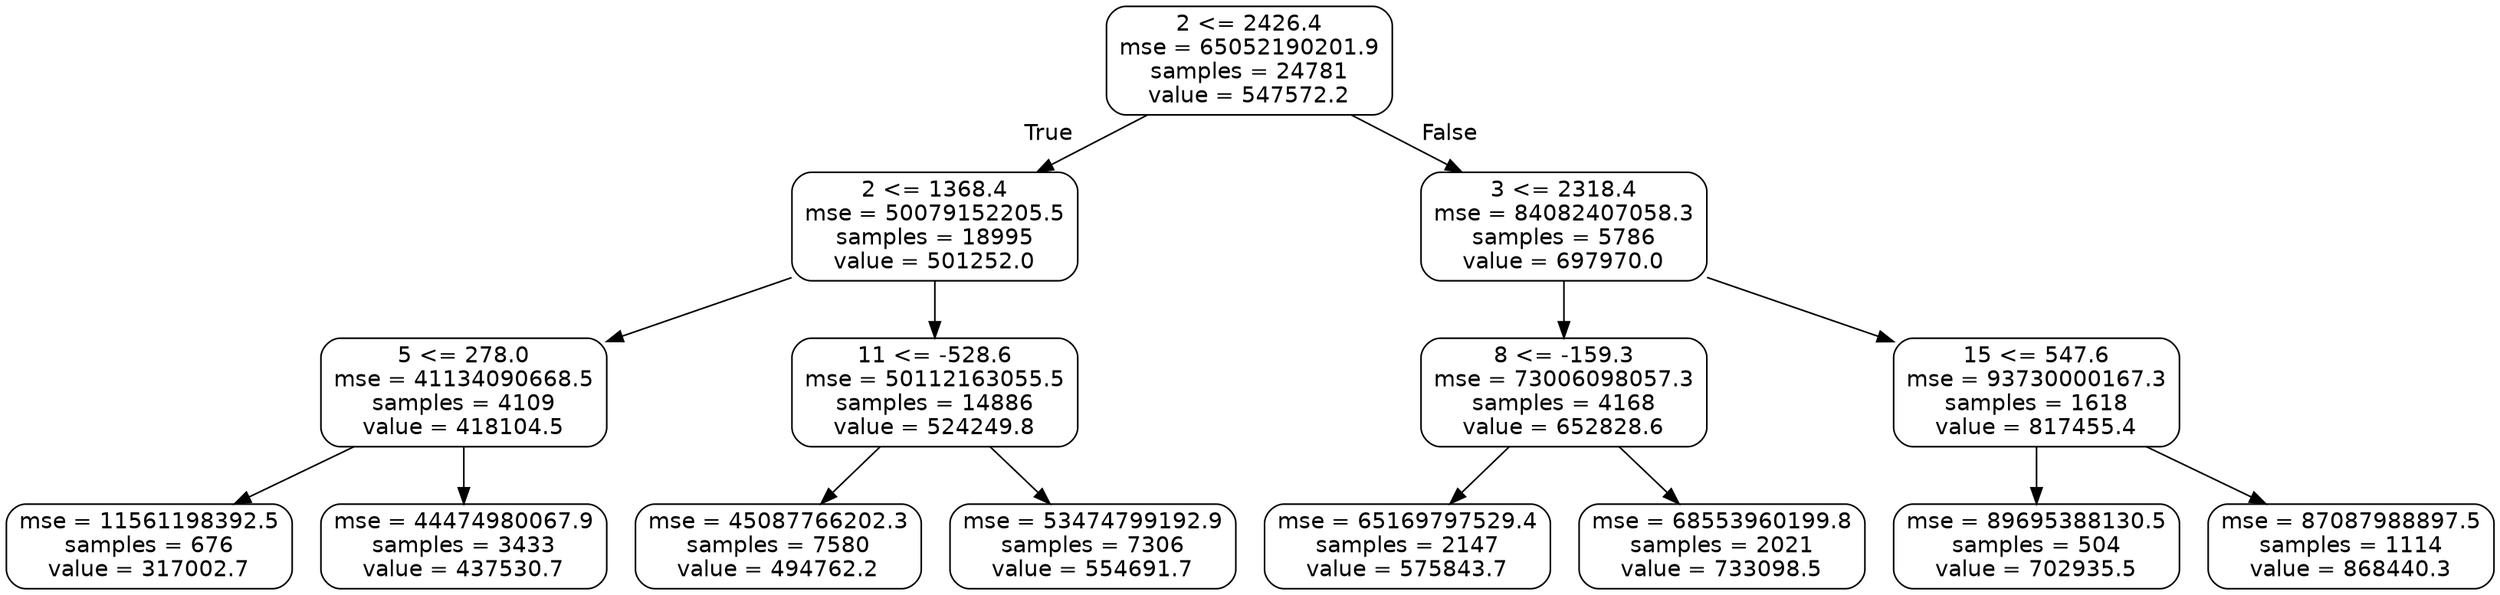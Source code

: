 digraph Tree {
node [shape=box, style="rounded", color="black", fontname=helvetica] ;
edge [fontname=helvetica] ;
0 [label="2 <= 2426.4\nmse = 65052190201.9\nsamples = 24781\nvalue = 547572.2"] ;
1 [label="2 <= 1368.4\nmse = 50079152205.5\nsamples = 18995\nvalue = 501252.0"] ;
0 -> 1 [labeldistance=2.5, labelangle=45, headlabel="True"] ;
2 [label="5 <= 278.0\nmse = 41134090668.5\nsamples = 4109\nvalue = 418104.5"] ;
1 -> 2 ;
3 [label="mse = 11561198392.5\nsamples = 676\nvalue = 317002.7"] ;
2 -> 3 ;
4 [label="mse = 44474980067.9\nsamples = 3433\nvalue = 437530.7"] ;
2 -> 4 ;
5 [label="11 <= -528.6\nmse = 50112163055.5\nsamples = 14886\nvalue = 524249.8"] ;
1 -> 5 ;
6 [label="mse = 45087766202.3\nsamples = 7580\nvalue = 494762.2"] ;
5 -> 6 ;
7 [label="mse = 53474799192.9\nsamples = 7306\nvalue = 554691.7"] ;
5 -> 7 ;
8 [label="3 <= 2318.4\nmse = 84082407058.3\nsamples = 5786\nvalue = 697970.0"] ;
0 -> 8 [labeldistance=2.5, labelangle=-45, headlabel="False"] ;
9 [label="8 <= -159.3\nmse = 73006098057.3\nsamples = 4168\nvalue = 652828.6"] ;
8 -> 9 ;
10 [label="mse = 65169797529.4\nsamples = 2147\nvalue = 575843.7"] ;
9 -> 10 ;
11 [label="mse = 68553960199.8\nsamples = 2021\nvalue = 733098.5"] ;
9 -> 11 ;
12 [label="15 <= 547.6\nmse = 93730000167.3\nsamples = 1618\nvalue = 817455.4"] ;
8 -> 12 ;
13 [label="mse = 89695388130.5\nsamples = 504\nvalue = 702935.5"] ;
12 -> 13 ;
14 [label="mse = 87087988897.5\nsamples = 1114\nvalue = 868440.3"] ;
12 -> 14 ;
}